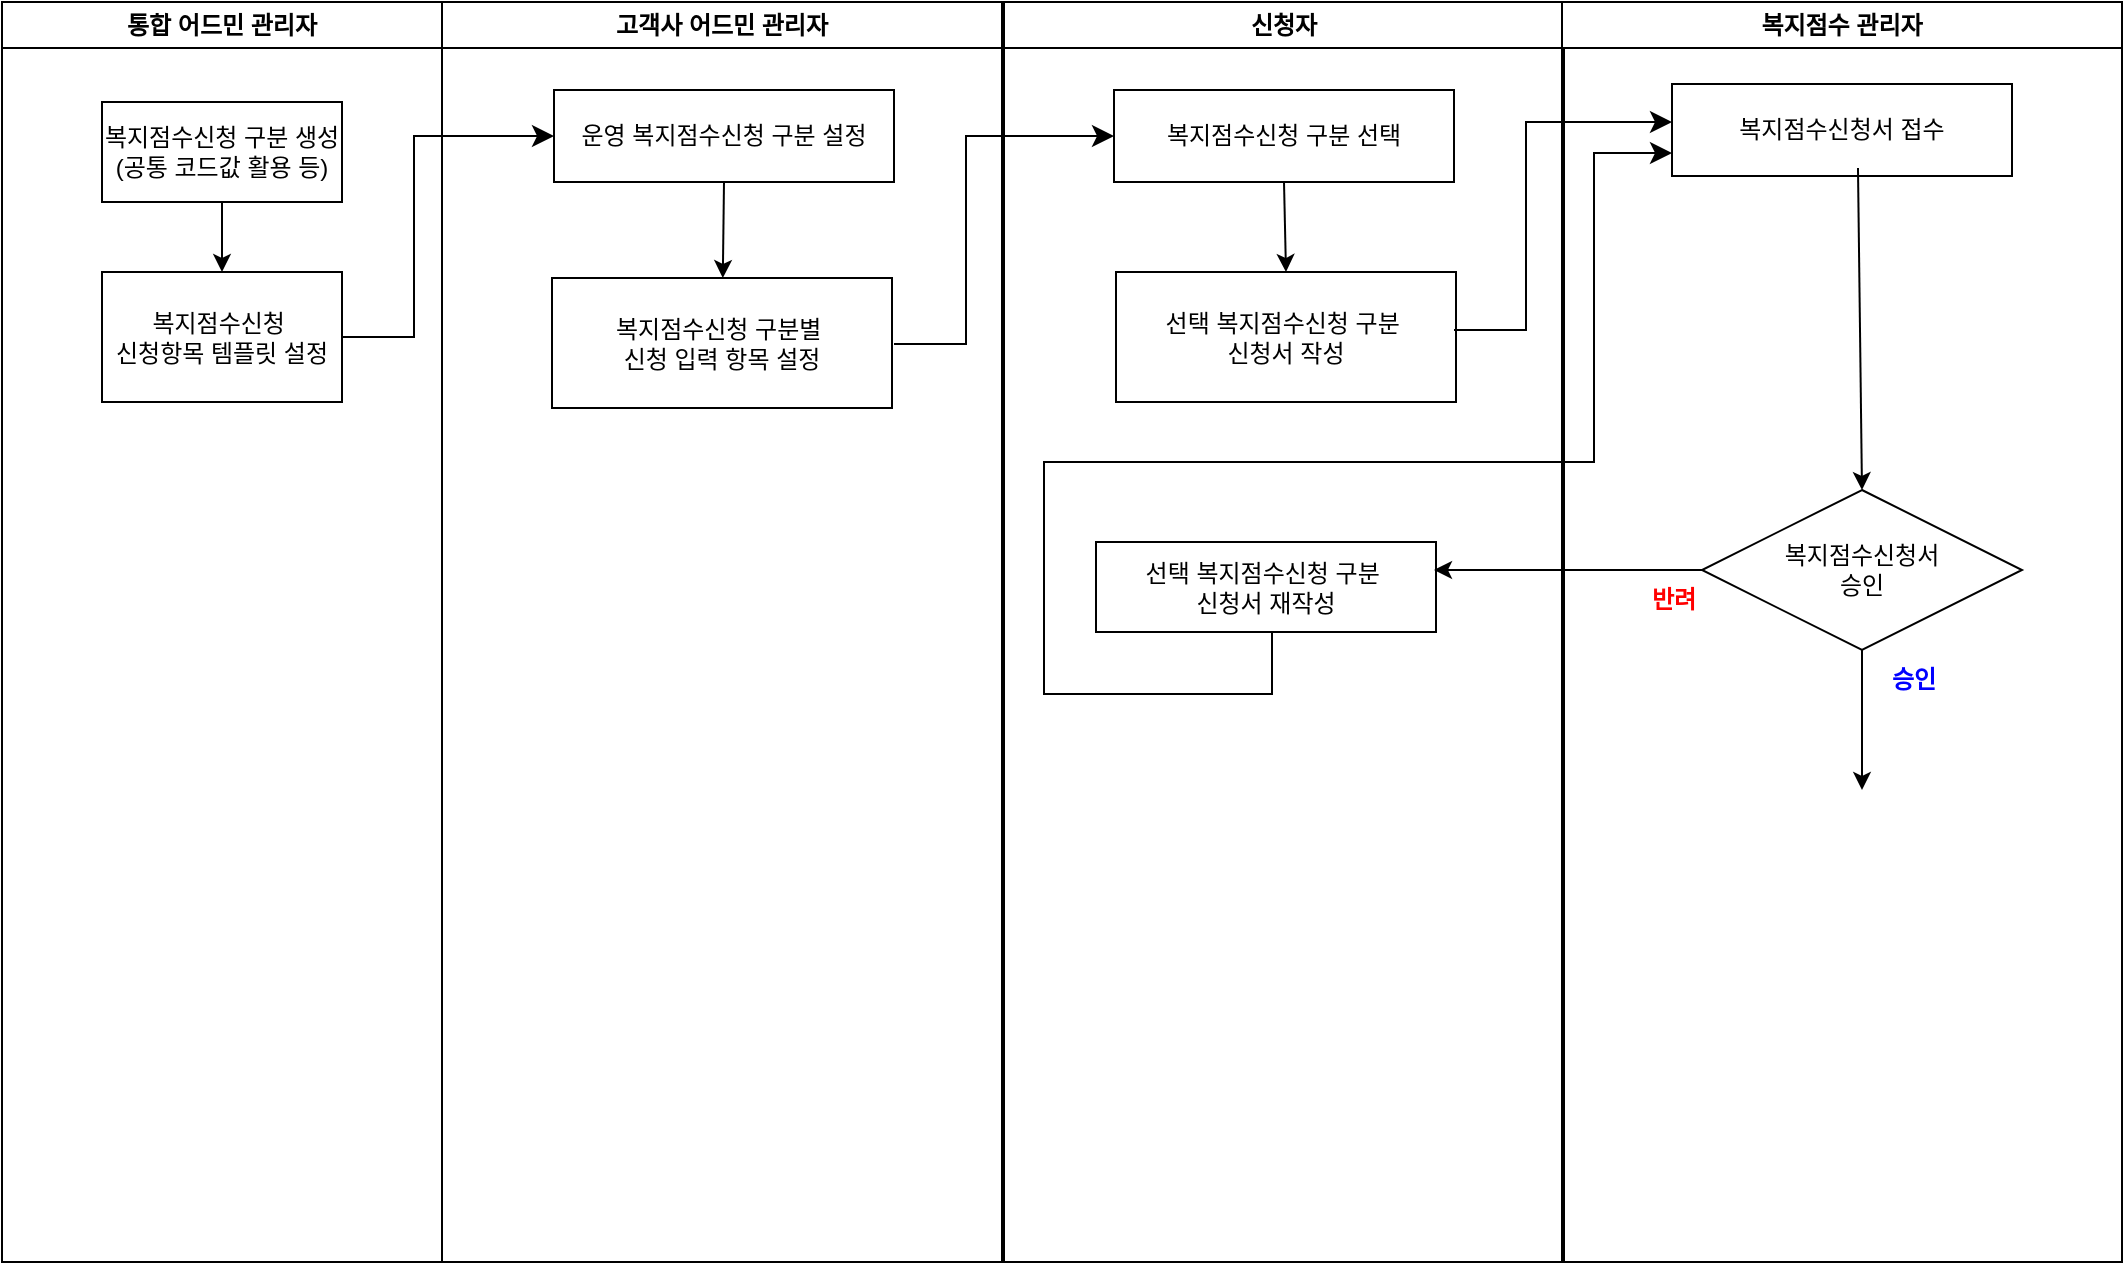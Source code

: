 <mxfile version="26.2.13">
  <diagram name="Page-1" id="e7e014a7-5840-1c2e-5031-d8a46d1fe8dd">
    <mxGraphModel dx="1428" dy="743" grid="1" gridSize="10" guides="1" tooltips="1" connect="1" arrows="1" fold="1" page="1" pageScale="1" pageWidth="1169" pageHeight="826" background="none" math="0" shadow="0">
      <root>
        <mxCell id="0" />
        <mxCell id="1" parent="0" />
        <mxCell id="2" value="통합 어드민 관리자" style="swimlane;whiteSpace=wrap" parent="1" vertex="1">
          <mxGeometry x="44" y="80" width="220" height="630" as="geometry" />
        </mxCell>
        <mxCell id="96O3fiuV2CnEG_7vWFeL-43" value="복지점수신청 구분 생성&lt;div&gt;(공통 코드값 활용 등)&lt;/div&gt;" style="rounded=0;whiteSpace=wrap;html=1;" vertex="1" parent="2">
          <mxGeometry x="50" y="50" width="120" height="50" as="geometry" />
        </mxCell>
        <mxCell id="3" value="고객사 어드민 관리자" style="swimlane;whiteSpace=wrap" parent="1" vertex="1">
          <mxGeometry x="264" y="80" width="280" height="630" as="geometry" />
        </mxCell>
        <mxCell id="96O3fiuV2CnEG_7vWFeL-48" value="복지점수신청 구분별&amp;nbsp;&lt;div&gt;신청 입력 항목 설정&lt;/div&gt;" style="rounded=0;whiteSpace=wrap;html=1;" vertex="1" parent="3">
          <mxGeometry x="55" y="138" width="170" height="65" as="geometry" />
        </mxCell>
        <mxCell id="96O3fiuV2CnEG_7vWFeL-63" value="" style="edgeStyle=elbowEdgeStyle;elbow=horizontal;endArrow=classic;html=1;curved=0;rounded=0;endSize=8;startSize=8;exitX=1;exitY=0.5;exitDx=0;exitDy=0;entryX=0;entryY=0.5;entryDx=0;entryDy=0;" edge="1" parent="3" target="96O3fiuV2CnEG_7vWFeL-54">
          <mxGeometry width="50" height="50" relative="1" as="geometry">
            <mxPoint x="226" y="171" as="sourcePoint" />
            <mxPoint x="332" y="70" as="targetPoint" />
            <Array as="points">
              <mxPoint x="262" y="113" />
            </Array>
          </mxGeometry>
        </mxCell>
        <mxCell id="4" value="신청자" style="swimlane;whiteSpace=wrap" parent="1" vertex="1">
          <mxGeometry x="545" y="80" width="280" height="630" as="geometry" />
        </mxCell>
        <mxCell id="96O3fiuV2CnEG_7vWFeL-54" value="복지점수신청 구분 선택" style="rounded=0;whiteSpace=wrap;html=1;" vertex="1" parent="4">
          <mxGeometry x="55" y="44" width="170" height="46" as="geometry" />
        </mxCell>
        <mxCell id="96O3fiuV2CnEG_7vWFeL-55" value="선택 복지점수신청 구분&amp;nbsp;&lt;div&gt;신청서 작성&lt;/div&gt;" style="rounded=0;whiteSpace=wrap;html=1;" vertex="1" parent="4">
          <mxGeometry x="56" y="135" width="170" height="65" as="geometry" />
        </mxCell>
        <mxCell id="96O3fiuV2CnEG_7vWFeL-57" value="" style="endArrow=classic;html=1;rounded=0;exitX=0.5;exitY=1;exitDx=0;exitDy=0;entryX=0.5;entryY=0;entryDx=0;entryDy=0;" edge="1" parent="4" source="96O3fiuV2CnEG_7vWFeL-54" target="96O3fiuV2CnEG_7vWFeL-55">
          <mxGeometry width="50" height="50" relative="1" as="geometry">
            <mxPoint x="33" y="100" as="sourcePoint" />
            <mxPoint x="32" y="148" as="targetPoint" />
          </mxGeometry>
        </mxCell>
        <mxCell id="96O3fiuV2CnEG_7vWFeL-69" value="선택 복지점수신청 구분&amp;nbsp;&lt;div&gt;신청서 재작성&lt;/div&gt;" style="rounded=0;whiteSpace=wrap;html=1;" vertex="1" parent="4">
          <mxGeometry x="46" y="270" width="170" height="45" as="geometry" />
        </mxCell>
        <mxCell id="96O3fiuV2CnEG_7vWFeL-73" value="" style="shape=partialRectangle;whiteSpace=wrap;html=1;top=0;left=0;fillColor=none;" vertex="1" parent="4">
          <mxGeometry x="20" y="316" width="114" height="30" as="geometry" />
        </mxCell>
        <mxCell id="96O3fiuV2CnEG_7vWFeL-74" value="" style="shape=partialRectangle;whiteSpace=wrap;html=1;bottom=0;right=0;fillColor=none;" vertex="1" parent="4">
          <mxGeometry x="20" y="230" width="120" height="116" as="geometry" />
        </mxCell>
        <mxCell id="96O3fiuV2CnEG_7vWFeL-45" value="복지점수 관리자" style="swimlane;whiteSpace=wrap" vertex="1" parent="1">
          <mxGeometry x="824" y="80" width="280" height="630" as="geometry" />
        </mxCell>
        <mxCell id="96O3fiuV2CnEG_7vWFeL-60" value="복지점수신청서&lt;div&gt;승인&lt;/div&gt;" style="rhombus;whiteSpace=wrap;html=1;" vertex="1" parent="96O3fiuV2CnEG_7vWFeL-45">
          <mxGeometry x="70" y="244" width="160" height="80" as="geometry" />
        </mxCell>
        <mxCell id="96O3fiuV2CnEG_7vWFeL-61" value="" style="endArrow=classic;html=1;rounded=0;exitX=0.5;exitY=1;exitDx=0;exitDy=0;" edge="1" parent="96O3fiuV2CnEG_7vWFeL-45" source="96O3fiuV2CnEG_7vWFeL-60">
          <mxGeometry width="50" height="50" relative="1" as="geometry">
            <mxPoint x="146" y="444" as="sourcePoint" />
            <mxPoint x="150" y="394" as="targetPoint" />
          </mxGeometry>
        </mxCell>
        <mxCell id="96O3fiuV2CnEG_7vWFeL-64" value="" style="edgeStyle=elbowEdgeStyle;elbow=horizontal;endArrow=classic;html=1;curved=0;rounded=0;endSize=8;startSize=8;exitX=1;exitY=0.5;exitDx=0;exitDy=0;entryX=0;entryY=0.5;entryDx=0;entryDy=0;" edge="1" parent="96O3fiuV2CnEG_7vWFeL-45">
          <mxGeometry width="50" height="50" relative="1" as="geometry">
            <mxPoint x="-54" y="164" as="sourcePoint" />
            <mxPoint x="55" y="60" as="targetPoint" />
            <Array as="points">
              <mxPoint x="-18" y="106" />
            </Array>
          </mxGeometry>
        </mxCell>
        <mxCell id="96O3fiuV2CnEG_7vWFeL-66" value="&lt;b&gt;&lt;font style=&quot;color: rgb(0, 0, 255);&quot;&gt;승인&lt;/font&gt;&lt;/b&gt;" style="text;html=1;align=center;verticalAlign=middle;whiteSpace=wrap;rounded=0;" vertex="1" parent="96O3fiuV2CnEG_7vWFeL-45">
          <mxGeometry x="146" y="324" width="60" height="30" as="geometry" />
        </mxCell>
        <mxCell id="96O3fiuV2CnEG_7vWFeL-46" value="복지점수신청&amp;nbsp;&lt;div&gt;신청항목 템플릿 설정&lt;/div&gt;" style="rounded=0;whiteSpace=wrap;html=1;" vertex="1" parent="1">
          <mxGeometry x="94" y="215" width="120" height="65" as="geometry" />
        </mxCell>
        <mxCell id="96O3fiuV2CnEG_7vWFeL-47" value="" style="endArrow=classic;html=1;rounded=0;exitX=0.5;exitY=1;exitDx=0;exitDy=0;entryX=0.5;entryY=0;entryDx=0;entryDy=0;" edge="1" parent="1" source="96O3fiuV2CnEG_7vWFeL-43" target="96O3fiuV2CnEG_7vWFeL-46">
          <mxGeometry width="50" height="50" relative="1" as="geometry">
            <mxPoint x="560" y="410" as="sourcePoint" />
            <mxPoint x="610" y="360" as="targetPoint" />
          </mxGeometry>
        </mxCell>
        <mxCell id="96O3fiuV2CnEG_7vWFeL-51" value="운영 복지점수신청 구분 설정" style="rounded=0;whiteSpace=wrap;html=1;" vertex="1" parent="1">
          <mxGeometry x="320" y="124" width="170" height="46" as="geometry" />
        </mxCell>
        <mxCell id="96O3fiuV2CnEG_7vWFeL-53" value="" style="endArrow=classic;html=1;rounded=0;exitX=0.5;exitY=1;exitDx=0;exitDy=0;" edge="1" parent="1" source="96O3fiuV2CnEG_7vWFeL-51" target="96O3fiuV2CnEG_7vWFeL-48">
          <mxGeometry width="50" height="50" relative="1" as="geometry">
            <mxPoint x="560" y="360" as="sourcePoint" />
            <mxPoint x="610" y="310" as="targetPoint" />
          </mxGeometry>
        </mxCell>
        <mxCell id="96O3fiuV2CnEG_7vWFeL-58" value="복지점수신청서 접수" style="rounded=0;whiteSpace=wrap;html=1;" vertex="1" parent="1">
          <mxGeometry x="879" y="121" width="170" height="46" as="geometry" />
        </mxCell>
        <mxCell id="96O3fiuV2CnEG_7vWFeL-62" value="" style="edgeStyle=elbowEdgeStyle;elbow=horizontal;endArrow=classic;html=1;curved=0;rounded=0;endSize=8;startSize=8;exitX=1;exitY=0.5;exitDx=0;exitDy=0;entryX=0;entryY=0.5;entryDx=0;entryDy=0;" edge="1" parent="1" source="96O3fiuV2CnEG_7vWFeL-46" target="96O3fiuV2CnEG_7vWFeL-51">
          <mxGeometry width="50" height="50" relative="1" as="geometry">
            <mxPoint x="220" y="250" as="sourcePoint" />
            <mxPoint x="270" y="200" as="targetPoint" />
            <Array as="points">
              <mxPoint x="250" y="190" />
            </Array>
          </mxGeometry>
        </mxCell>
        <mxCell id="96O3fiuV2CnEG_7vWFeL-65" value="" style="endArrow=classic;html=1;rounded=0;exitX=0.547;exitY=0.913;exitDx=0;exitDy=0;entryX=0.5;entryY=0;entryDx=0;entryDy=0;exitPerimeter=0;" edge="1" parent="1" source="96O3fiuV2CnEG_7vWFeL-58" target="96O3fiuV2CnEG_7vWFeL-60">
          <mxGeometry width="50" height="50" relative="1" as="geometry">
            <mxPoint x="984" y="370" as="sourcePoint" />
            <mxPoint x="984" y="440" as="targetPoint" />
          </mxGeometry>
        </mxCell>
        <mxCell id="96O3fiuV2CnEG_7vWFeL-67" value="&lt;b&gt;&lt;font style=&quot;color: rgb(255, 0, 0);&quot;&gt;반려&lt;/font&gt;&lt;/b&gt;" style="text;html=1;align=center;verticalAlign=middle;whiteSpace=wrap;rounded=0;" vertex="1" parent="1">
          <mxGeometry x="850" y="364" width="60" height="30" as="geometry" />
        </mxCell>
        <mxCell id="96O3fiuV2CnEG_7vWFeL-68" value="" style="endArrow=classic;html=1;rounded=0;exitX=0;exitY=0.5;exitDx=0;exitDy=0;" edge="1" parent="1" source="96O3fiuV2CnEG_7vWFeL-60">
          <mxGeometry width="50" height="50" relative="1" as="geometry">
            <mxPoint x="890" y="360" as="sourcePoint" />
            <mxPoint x="760" y="364" as="targetPoint" />
          </mxGeometry>
        </mxCell>
        <mxCell id="96O3fiuV2CnEG_7vWFeL-75" value="" style="edgeStyle=elbowEdgeStyle;elbow=horizontal;endArrow=classic;html=1;curved=0;rounded=0;endSize=8;startSize=8;exitX=1;exitY=0.5;exitDx=0;exitDy=0;entryX=0;entryY=0.75;entryDx=0;entryDy=0;" edge="1" parent="1" target="96O3fiuV2CnEG_7vWFeL-58">
          <mxGeometry width="50" height="50" relative="1" as="geometry">
            <mxPoint x="685" y="310" as="sourcePoint" />
            <mxPoint x="794" y="206" as="targetPoint" />
            <Array as="points">
              <mxPoint x="840" y="260" />
            </Array>
          </mxGeometry>
        </mxCell>
      </root>
    </mxGraphModel>
  </diagram>
</mxfile>
